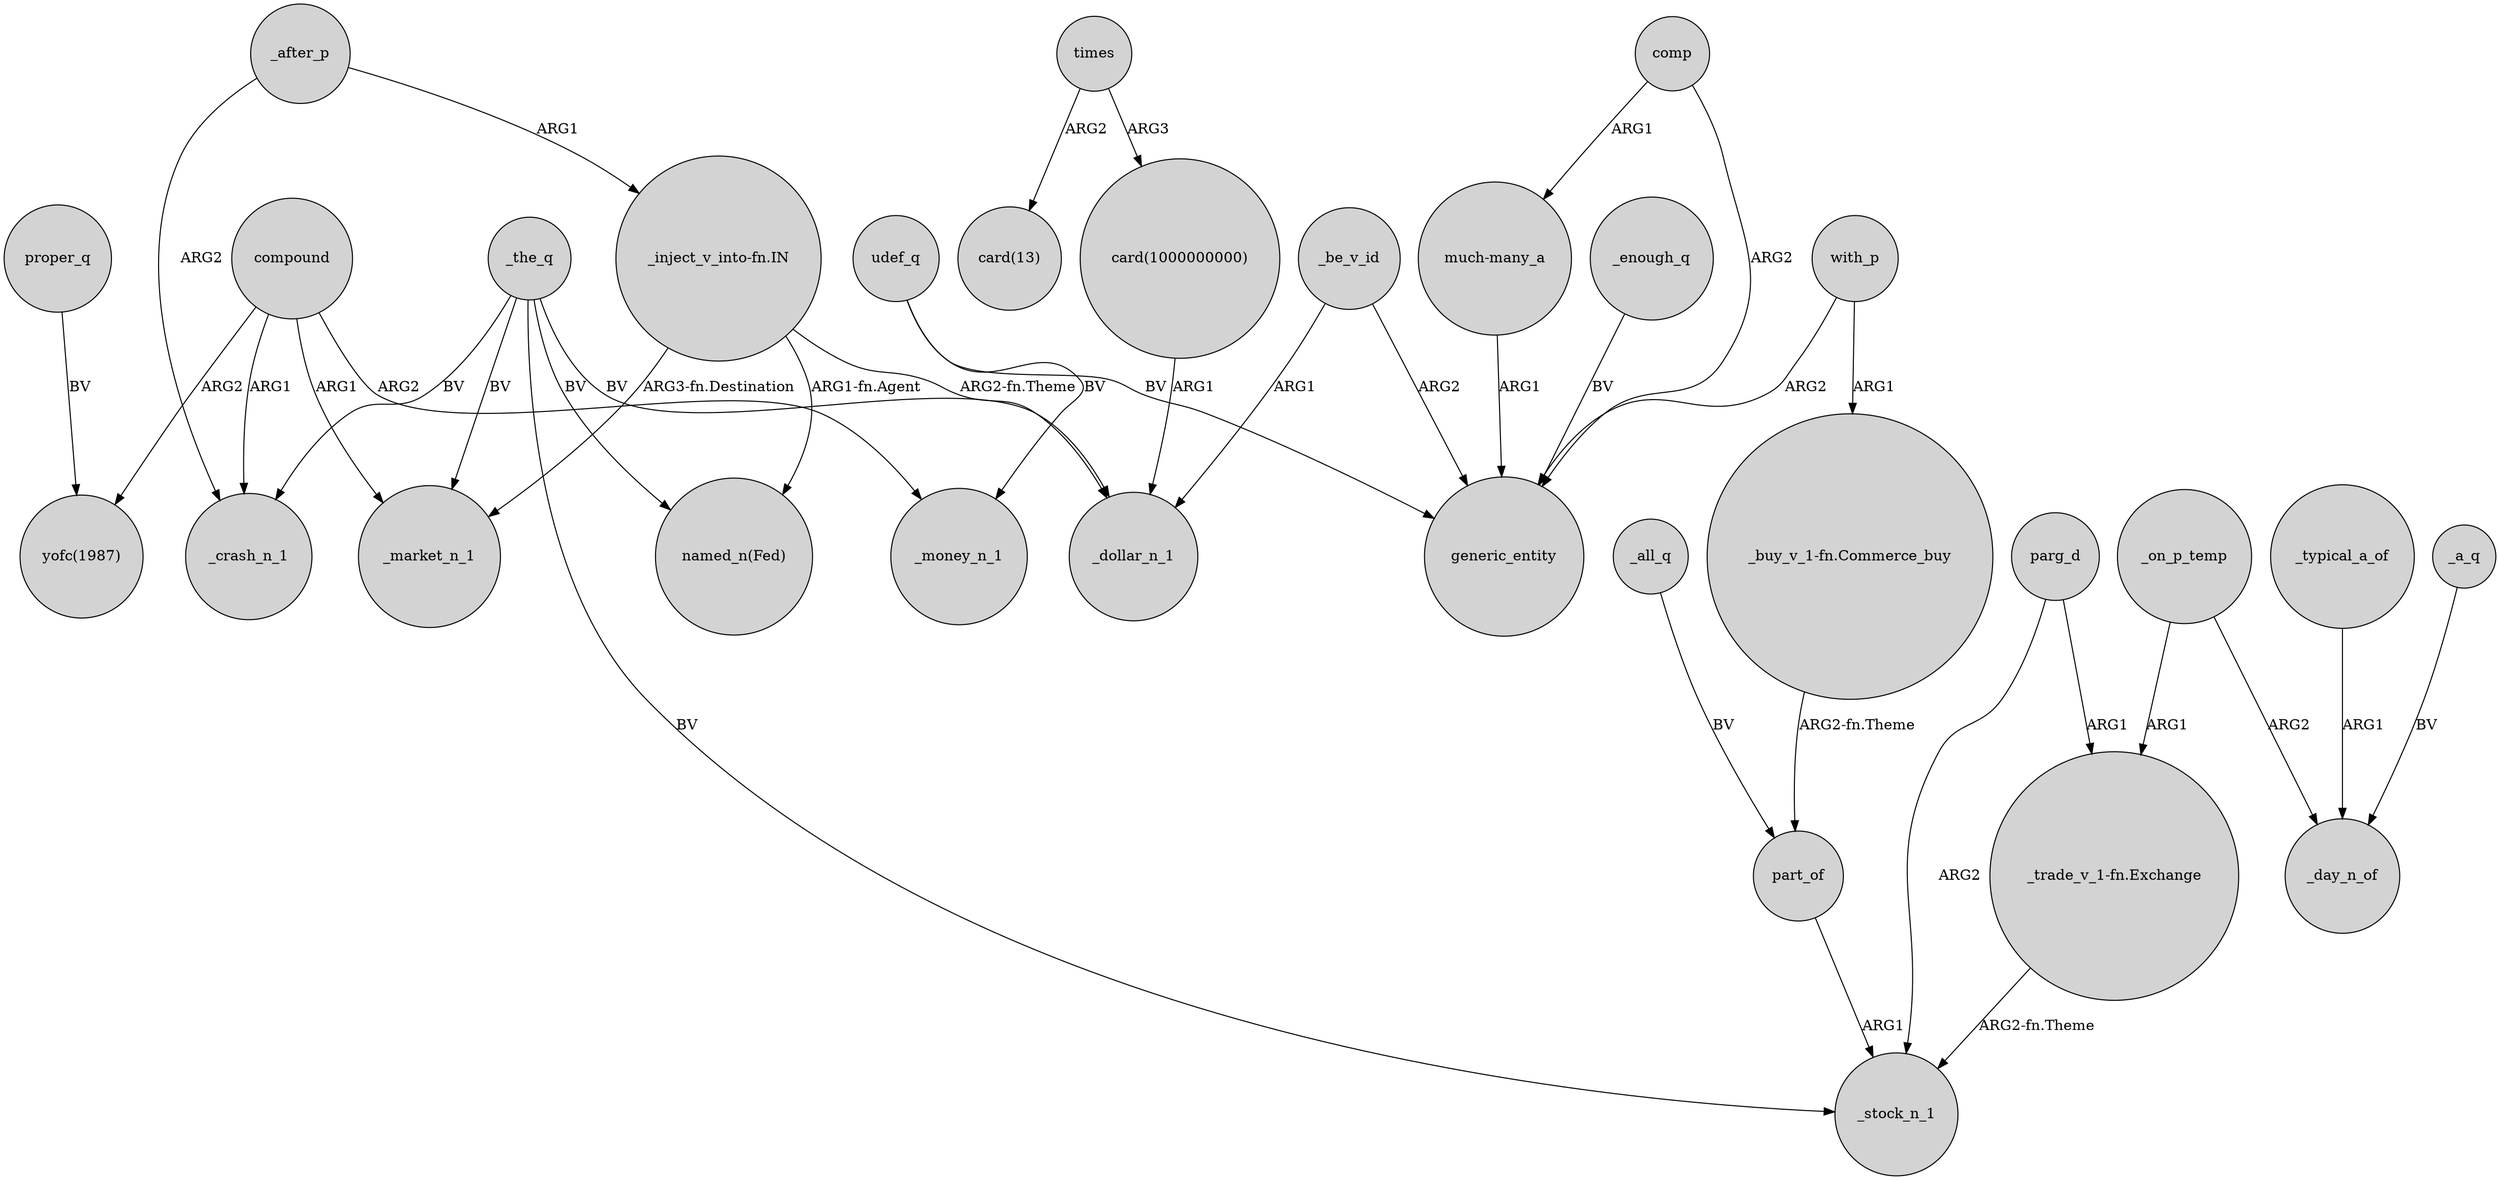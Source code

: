 digraph {
	node [shape=circle style=filled]
	_enough_q -> generic_entity [label=BV]
	udef_q -> _money_n_1 [label=BV]
	_the_q -> "named_n(Fed)" [label=BV]
	udef_q -> generic_entity [label=BV]
	_typical_a_of -> _day_n_of [label=ARG1]
	_all_q -> part_of [label=BV]
	part_of -> _stock_n_1 [label=ARG1]
	_be_v_id -> _dollar_n_1 [label=ARG1]
	parg_d -> "_trade_v_1-fn.Exchange" [label=ARG1]
	"much-many_a" -> generic_entity [label=ARG1]
	_the_q -> _stock_n_1 [label=BV]
	_after_p -> _crash_n_1 [label=ARG2]
	"_inject_v_into-fn.IN" -> _dollar_n_1 [label="ARG2-fn.Theme"]
	_the_q -> _dollar_n_1 [label=BV]
	compound -> _crash_n_1 [label=ARG1]
	"_inject_v_into-fn.IN" -> "named_n(Fed)" [label="ARG1-fn.Agent"]
	with_p -> "_buy_v_1-fn.Commerce_buy" [label=ARG1]
	_be_v_id -> generic_entity [label=ARG2]
	times -> "card(1000000000)" [label=ARG3]
	"_trade_v_1-fn.Exchange" -> _stock_n_1 [label="ARG2-fn.Theme"]
	comp -> "much-many_a" [label=ARG1]
	compound -> _money_n_1 [label=ARG2]
	_a_q -> _day_n_of [label=BV]
	times -> "card(13)" [label=ARG2]
	compound -> "yofc(1987)" [label=ARG2]
	"_inject_v_into-fn.IN" -> _market_n_1 [label="ARG3-fn.Destination"]
	proper_q -> "yofc(1987)" [label=BV]
	"_buy_v_1-fn.Commerce_buy" -> part_of [label="ARG2-fn.Theme"]
	with_p -> generic_entity [label=ARG2]
	_after_p -> "_inject_v_into-fn.IN" [label=ARG1]
	comp -> generic_entity [label=ARG2]
	compound -> _market_n_1 [label=ARG1]
	_on_p_temp -> "_trade_v_1-fn.Exchange" [label=ARG1]
	"card(1000000000)" -> _dollar_n_1 [label=ARG1]
	_the_q -> _market_n_1 [label=BV]
	_the_q -> _crash_n_1 [label=BV]
	_on_p_temp -> _day_n_of [label=ARG2]
	parg_d -> _stock_n_1 [label=ARG2]
}
